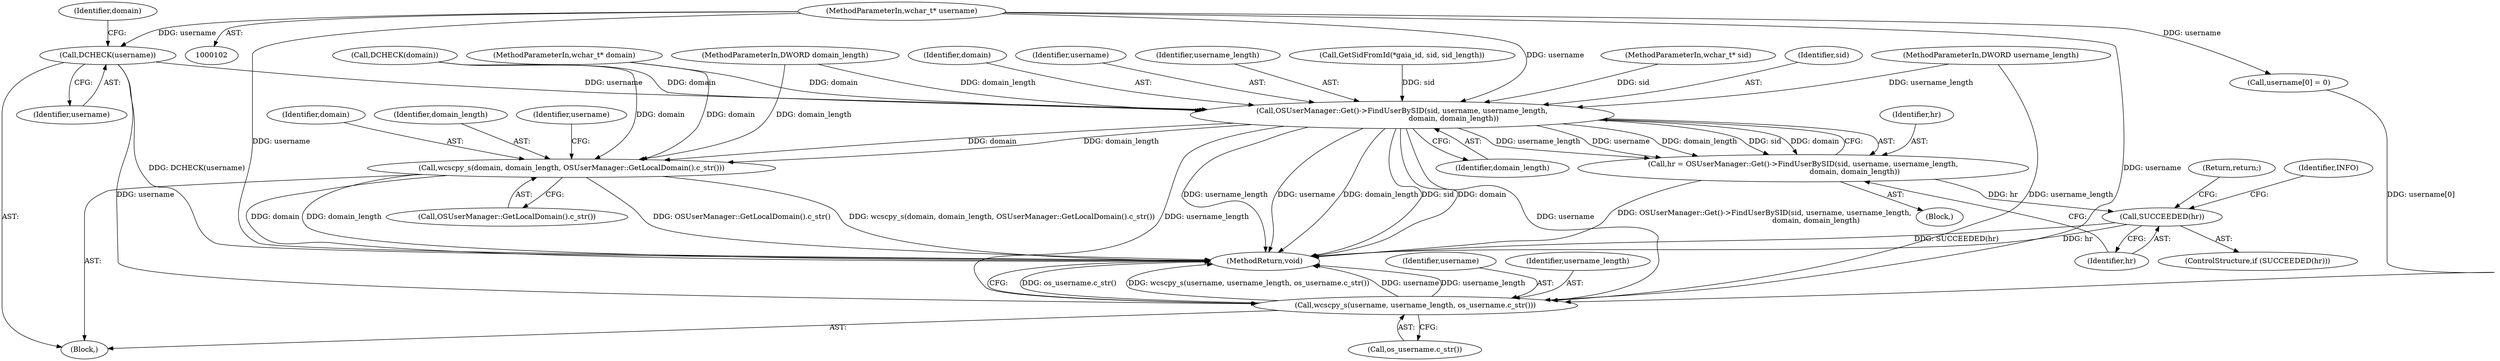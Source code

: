digraph "0_Chrome_2440e872debd68ae7c2a8bf9ddb34df2cce378cd@pointer" {
"1000115" [label="(Call,DCHECK(username))"];
"1000105" [label="(MethodParameterIn,wchar_t* username)"];
"1000159" [label="(Call,OSUserManager::Get()->FindUserBySID(sid, username, username_length,\n                                             domain, domain_length))"];
"1000157" [label="(Call,hr = OSUserManager::Get()->FindUserBySID(sid, username, username_length,\n                                             domain, domain_length))"];
"1000166" [label="(Call,SUCCEEDED(hr))"];
"1000176" [label="(Call,wcscpy_s(domain, domain_length, OSUserManager::GetLocalDomain().c_str()))"];
"1000245" [label="(Call,wcscpy_s(username, username_length, os_username.c_str()))"];
"1000160" [label="(Identifier,sid)"];
"1000166" [label="(Call,SUCCEEDED(hr))"];
"1000246" [label="(Identifier,username)"];
"1000157" [label="(Call,hr = OSUserManager::Get()->FindUserBySID(sid, username, username_length,\n                                             domain, domain_length))"];
"1000249" [label="(MethodReturn,void)"];
"1000116" [label="(Identifier,username)"];
"1000245" [label="(Call,wcscpy_s(username, username_length, os_username.c_str()))"];
"1000163" [label="(Identifier,domain)"];
"1000156" [label="(Block,)"];
"1000158" [label="(Identifier,hr)"];
"1000161" [label="(Identifier,username)"];
"1000115" [label="(Call,DCHECK(username))"];
"1000162" [label="(Identifier,username_length)"];
"1000176" [label="(Call,wcscpy_s(domain, domain_length, OSUserManager::GetLocalDomain().c_str()))"];
"1000108" [label="(MethodParameterIn,DWORD domain_length)"];
"1000177" [label="(Identifier,domain)"];
"1000179" [label="(Call,OSUserManager::GetLocalDomain().c_str())"];
"1000247" [label="(Identifier,username_length)"];
"1000148" [label="(Call,GetSidFromId(*gaia_id, sid, sid_length))"];
"1000109" [label="(MethodParameterIn,wchar_t* sid)"];
"1000107" [label="(MethodParameterIn,wchar_t* domain)"];
"1000165" [label="(ControlStructure,if (SUCCEEDED(hr)))"];
"1000168" [label="(Return,return;)"];
"1000167" [label="(Identifier,hr)"];
"1000159" [label="(Call,OSUserManager::Get()->FindUserBySID(sid, username, username_length,\n                                             domain, domain_length))"];
"1000164" [label="(Identifier,domain_length)"];
"1000178" [label="(Identifier,domain_length)"];
"1000182" [label="(Identifier,username)"];
"1000112" [label="(Block,)"];
"1000180" [label="(Call,username[0] = 0)"];
"1000105" [label="(MethodParameterIn,wchar_t* username)"];
"1000106" [label="(MethodParameterIn,DWORD username_length)"];
"1000118" [label="(Identifier,domain)"];
"1000171" [label="(Identifier,INFO)"];
"1000117" [label="(Call,DCHECK(domain))"];
"1000248" [label="(Call,os_username.c_str())"];
"1000115" -> "1000112"  [label="AST: "];
"1000115" -> "1000116"  [label="CFG: "];
"1000116" -> "1000115"  [label="AST: "];
"1000118" -> "1000115"  [label="CFG: "];
"1000115" -> "1000249"  [label="DDG: DCHECK(username)"];
"1000105" -> "1000115"  [label="DDG: username"];
"1000115" -> "1000159"  [label="DDG: username"];
"1000115" -> "1000245"  [label="DDG: username"];
"1000105" -> "1000102"  [label="AST: "];
"1000105" -> "1000249"  [label="DDG: username"];
"1000105" -> "1000159"  [label="DDG: username"];
"1000105" -> "1000180"  [label="DDG: username"];
"1000105" -> "1000245"  [label="DDG: username"];
"1000159" -> "1000157"  [label="AST: "];
"1000159" -> "1000164"  [label="CFG: "];
"1000160" -> "1000159"  [label="AST: "];
"1000161" -> "1000159"  [label="AST: "];
"1000162" -> "1000159"  [label="AST: "];
"1000163" -> "1000159"  [label="AST: "];
"1000164" -> "1000159"  [label="AST: "];
"1000157" -> "1000159"  [label="CFG: "];
"1000159" -> "1000249"  [label="DDG: domain_length"];
"1000159" -> "1000249"  [label="DDG: sid"];
"1000159" -> "1000249"  [label="DDG: domain"];
"1000159" -> "1000249"  [label="DDG: username_length"];
"1000159" -> "1000249"  [label="DDG: username"];
"1000159" -> "1000157"  [label="DDG: username_length"];
"1000159" -> "1000157"  [label="DDG: username"];
"1000159" -> "1000157"  [label="DDG: domain_length"];
"1000159" -> "1000157"  [label="DDG: sid"];
"1000159" -> "1000157"  [label="DDG: domain"];
"1000148" -> "1000159"  [label="DDG: sid"];
"1000109" -> "1000159"  [label="DDG: sid"];
"1000106" -> "1000159"  [label="DDG: username_length"];
"1000117" -> "1000159"  [label="DDG: domain"];
"1000107" -> "1000159"  [label="DDG: domain"];
"1000108" -> "1000159"  [label="DDG: domain_length"];
"1000159" -> "1000176"  [label="DDG: domain"];
"1000159" -> "1000176"  [label="DDG: domain_length"];
"1000159" -> "1000245"  [label="DDG: username"];
"1000159" -> "1000245"  [label="DDG: username_length"];
"1000157" -> "1000156"  [label="AST: "];
"1000158" -> "1000157"  [label="AST: "];
"1000167" -> "1000157"  [label="CFG: "];
"1000157" -> "1000249"  [label="DDG: OSUserManager::Get()->FindUserBySID(sid, username, username_length,\n                                             domain, domain_length)"];
"1000157" -> "1000166"  [label="DDG: hr"];
"1000166" -> "1000165"  [label="AST: "];
"1000166" -> "1000167"  [label="CFG: "];
"1000167" -> "1000166"  [label="AST: "];
"1000168" -> "1000166"  [label="CFG: "];
"1000171" -> "1000166"  [label="CFG: "];
"1000166" -> "1000249"  [label="DDG: SUCCEEDED(hr)"];
"1000166" -> "1000249"  [label="DDG: hr"];
"1000176" -> "1000112"  [label="AST: "];
"1000176" -> "1000179"  [label="CFG: "];
"1000177" -> "1000176"  [label="AST: "];
"1000178" -> "1000176"  [label="AST: "];
"1000179" -> "1000176"  [label="AST: "];
"1000182" -> "1000176"  [label="CFG: "];
"1000176" -> "1000249"  [label="DDG: domain_length"];
"1000176" -> "1000249"  [label="DDG: OSUserManager::GetLocalDomain().c_str()"];
"1000176" -> "1000249"  [label="DDG: wcscpy_s(domain, domain_length, OSUserManager::GetLocalDomain().c_str())"];
"1000176" -> "1000249"  [label="DDG: domain"];
"1000117" -> "1000176"  [label="DDG: domain"];
"1000107" -> "1000176"  [label="DDG: domain"];
"1000108" -> "1000176"  [label="DDG: domain_length"];
"1000245" -> "1000112"  [label="AST: "];
"1000245" -> "1000248"  [label="CFG: "];
"1000246" -> "1000245"  [label="AST: "];
"1000247" -> "1000245"  [label="AST: "];
"1000248" -> "1000245"  [label="AST: "];
"1000249" -> "1000245"  [label="CFG: "];
"1000245" -> "1000249"  [label="DDG: os_username.c_str()"];
"1000245" -> "1000249"  [label="DDG: wcscpy_s(username, username_length, os_username.c_str())"];
"1000245" -> "1000249"  [label="DDG: username"];
"1000245" -> "1000249"  [label="DDG: username_length"];
"1000180" -> "1000245"  [label="DDG: username[0]"];
"1000106" -> "1000245"  [label="DDG: username_length"];
}
